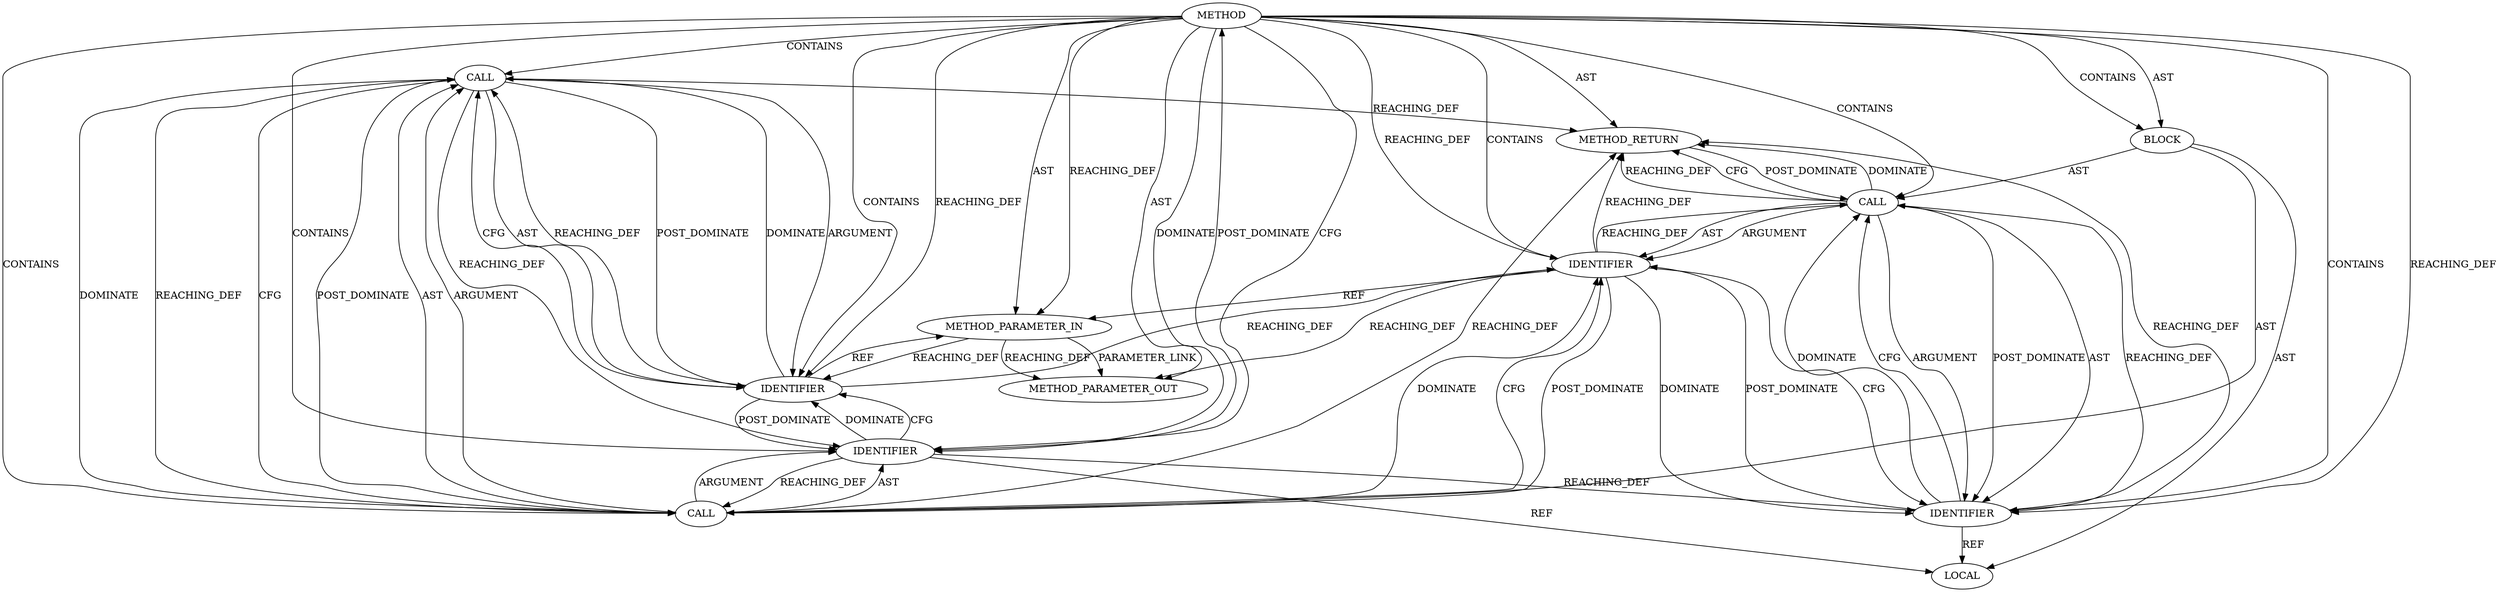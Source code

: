 digraph {
  1312 [label=METHOD COLUMN_NUMBER=1 LINE_NUMBER=213 COLUMN_NUMBER_END=1 IS_EXTERNAL=false SIGNATURE="void tls_device_free_resources_tx (sock*)" NAME="tls_device_free_resources_tx" AST_PARENT_TYPE="TYPE_DECL" AST_PARENT_FULL_NAME="tls_device.c:<global>" ORDER=16 CODE="void tls_device_free_resources_tx(struct sock *sk)
{
	struct tls_context *tls_ctx = tls_get_ctx(sk);

	tls_free_partial_record(sk, tls_ctx);
}" FULL_NAME="tls_device_free_resources_tx" LINE_NUMBER_END=218 FILENAME="tls_device.c"]
  1315 [label=LOCAL ORDER=1 CODE="struct tls_context* tls_ctx" COLUMN_NUMBER=21 LINE_NUMBER=215 TYPE_FULL_NAME="tls_context*" NAME="tls_ctx"]
  21292 [label=METHOD_PARAMETER_OUT ORDER=1 CODE="struct sock *sk" IS_VARIADIC=false COLUMN_NUMBER=35 LINE_NUMBER=213 TYPE_FULL_NAME="sock*" EVALUATION_STRATEGY="BY_VALUE" INDEX=1 NAME="sk"]
  1318 [label=CALL ORDER=2 ARGUMENT_INDEX=2 CODE="tls_get_ctx(sk)" COLUMN_NUMBER=32 METHOD_FULL_NAME="tls_get_ctx" LINE_NUMBER=215 TYPE_FULL_NAME="<empty>" DISPATCH_TYPE="STATIC_DISPATCH" SIGNATURE="" NAME="tls_get_ctx"]
  1321 [label=IDENTIFIER ORDER=1 ARGUMENT_INDEX=1 CODE="sk" COLUMN_NUMBER=26 LINE_NUMBER=217 TYPE_FULL_NAME="sock*" NAME="sk"]
  1323 [label=METHOD_RETURN ORDER=3 CODE="RET" COLUMN_NUMBER=1 LINE_NUMBER=213 TYPE_FULL_NAME="void" EVALUATION_STRATEGY="BY_VALUE"]
  1322 [label=IDENTIFIER ORDER=2 ARGUMENT_INDEX=2 CODE="tls_ctx" COLUMN_NUMBER=30 LINE_NUMBER=217 TYPE_FULL_NAME="tls_context*" NAME="tls_ctx"]
  1319 [label=IDENTIFIER ORDER=1 ARGUMENT_INDEX=1 CODE="sk" COLUMN_NUMBER=44 LINE_NUMBER=215 TYPE_FULL_NAME="sock*" NAME="sk"]
  1316 [label=CALL ORDER=2 ARGUMENT_INDEX=-1 CODE="*tls_ctx = tls_get_ctx(sk)" COLUMN_NUMBER=21 METHOD_FULL_NAME="<operator>.assignment" LINE_NUMBER=215 TYPE_FULL_NAME="<empty>" DISPATCH_TYPE="STATIC_DISPATCH" SIGNATURE="" NAME="<operator>.assignment"]
  1320 [label=CALL ORDER=3 ARGUMENT_INDEX=-1 CODE="tls_free_partial_record(sk, tls_ctx)" COLUMN_NUMBER=2 METHOD_FULL_NAME="tls_free_partial_record" LINE_NUMBER=217 TYPE_FULL_NAME="<empty>" DISPATCH_TYPE="STATIC_DISPATCH" SIGNATURE="" NAME="tls_free_partial_record"]
  1314 [label=BLOCK ORDER=2 ARGUMENT_INDEX=-1 CODE="{
	struct tls_context *tls_ctx = tls_get_ctx(sk);

	tls_free_partial_record(sk, tls_ctx);
}" COLUMN_NUMBER=1 LINE_NUMBER=214 TYPE_FULL_NAME="void"]
  1317 [label=IDENTIFIER ORDER=1 ARGUMENT_INDEX=1 CODE="tls_ctx" COLUMN_NUMBER=22 LINE_NUMBER=215 TYPE_FULL_NAME="tls_context*" NAME="tls_ctx"]
  1313 [label=METHOD_PARAMETER_IN ORDER=1 CODE="struct sock *sk" IS_VARIADIC=false COLUMN_NUMBER=35 LINE_NUMBER=213 TYPE_FULL_NAME="sock*" EVALUATION_STRATEGY="BY_VALUE" INDEX=1 NAME="sk"]
  1312 -> 1317 [label=CONTAINS ]
  1316 -> 1321 [label=DOMINATE ]
  1316 -> 1318 [label=POST_DOMINATE ]
  1312 -> 1313 [label=REACHING_DEF VARIABLE=""]
  1318 -> 1319 [label=ARGUMENT ]
  1319 -> 1317 [label=POST_DOMINATE ]
  1317 -> 1319 [label=CFG ]
  1321 -> 1322 [label=CFG ]
  1312 -> 1323 [label=AST ]
  1318 -> 1316 [label=DOMINATE ]
  1312 -> 1321 [label=CONTAINS ]
  1322 -> 1321 [label=POST_DOMINATE ]
  1318 -> 1317 [label=REACHING_DEF VARIABLE="tls_get_ctx(sk)"]
  1322 -> 1323 [label=REACHING_DEF VARIABLE="tls_ctx"]
  1313 -> 1319 [label=REACHING_DEF VARIABLE="sk"]
  1320 -> 1323 [label=DOMINATE ]
  1321 -> 1313 [label=REF ]
  1322 -> 1320 [label=REACHING_DEF VARIABLE="tls_ctx"]
  1312 -> 1317 [label=DOMINATE ]
  1320 -> 1322 [label=AST ]
  1317 -> 1315 [label=REF ]
  1313 -> 21292 [label=REACHING_DEF VARIABLE="sk"]
  1312 -> 1322 [label=CONTAINS ]
  1314 -> 1320 [label=AST ]
  1320 -> 1322 [label=ARGUMENT ]
  1318 -> 1319 [label=AST ]
  1318 -> 1316 [label=REACHING_DEF VARIABLE="tls_get_ctx(sk)"]
  1312 -> 1314 [label=AST ]
  1318 -> 1316 [label=CFG ]
  1319 -> 1318 [label=DOMINATE ]
  1316 -> 1318 [label=ARGUMENT ]
  1312 -> 21292 [label=AST ]
  1312 -> 1321 [label=REACHING_DEF VARIABLE=""]
  1318 -> 1323 [label=REACHING_DEF VARIABLE="tls_get_ctx(sk)"]
  1316 -> 1317 [label=AST ]
  1321 -> 1323 [label=REACHING_DEF VARIABLE="sk"]
  1314 -> 1315 [label=AST ]
  1322 -> 1320 [label=DOMINATE ]
  1314 -> 1316 [label=AST ]
  1316 -> 1321 [label=CFG ]
  1320 -> 1323 [label=REACHING_DEF VARIABLE="tls_free_partial_record(sk, tls_ctx)"]
  1322 -> 1315 [label=REF ]
  1317 -> 1316 [label=REACHING_DEF VARIABLE="tls_ctx"]
  1317 -> 1312 [label=POST_DOMINATE ]
  1320 -> 1321 [label=ARGUMENT ]
  1312 -> 1319 [label=CONTAINS ]
  1323 -> 1320 [label=POST_DOMINATE ]
  1312 -> 1314 [label=CONTAINS ]
  1312 -> 1313 [label=AST ]
  1312 -> 1316 [label=CONTAINS ]
  1319 -> 1313 [label=REF ]
  1321 -> 1322 [label=DOMINATE ]
  1321 -> 1320 [label=REACHING_DEF VARIABLE="sk"]
  1319 -> 1321 [label=REACHING_DEF VARIABLE="sk"]
  1316 -> 1317 [label=ARGUMENT ]
  1319 -> 1318 [label=CFG ]
  1312 -> 1317 [label=CFG ]
  1322 -> 1320 [label=CFG ]
  1312 -> 1318 [label=CONTAINS ]
  1312 -> 1319 [label=REACHING_DEF VARIABLE=""]
  1316 -> 1323 [label=REACHING_DEF VARIABLE="*tls_ctx = tls_get_ctx(sk)"]
  1313 -> 21292 [label=PARAMETER_LINK ]
  1319 -> 1318 [label=REACHING_DEF VARIABLE="sk"]
  1321 -> 1316 [label=POST_DOMINATE ]
  1320 -> 1322 [label=POST_DOMINATE ]
  1317 -> 1322 [label=REACHING_DEF VARIABLE="tls_ctx"]
  1320 -> 1321 [label=AST ]
  1316 -> 1318 [label=AST ]
  1312 -> 1322 [label=REACHING_DEF VARIABLE=""]
  1317 -> 1319 [label=DOMINATE ]
  1318 -> 1319 [label=POST_DOMINATE ]
  1312 -> 1320 [label=CONTAINS ]
  1321 -> 21292 [label=REACHING_DEF VARIABLE="sk"]
  1320 -> 1323 [label=CFG ]
}
